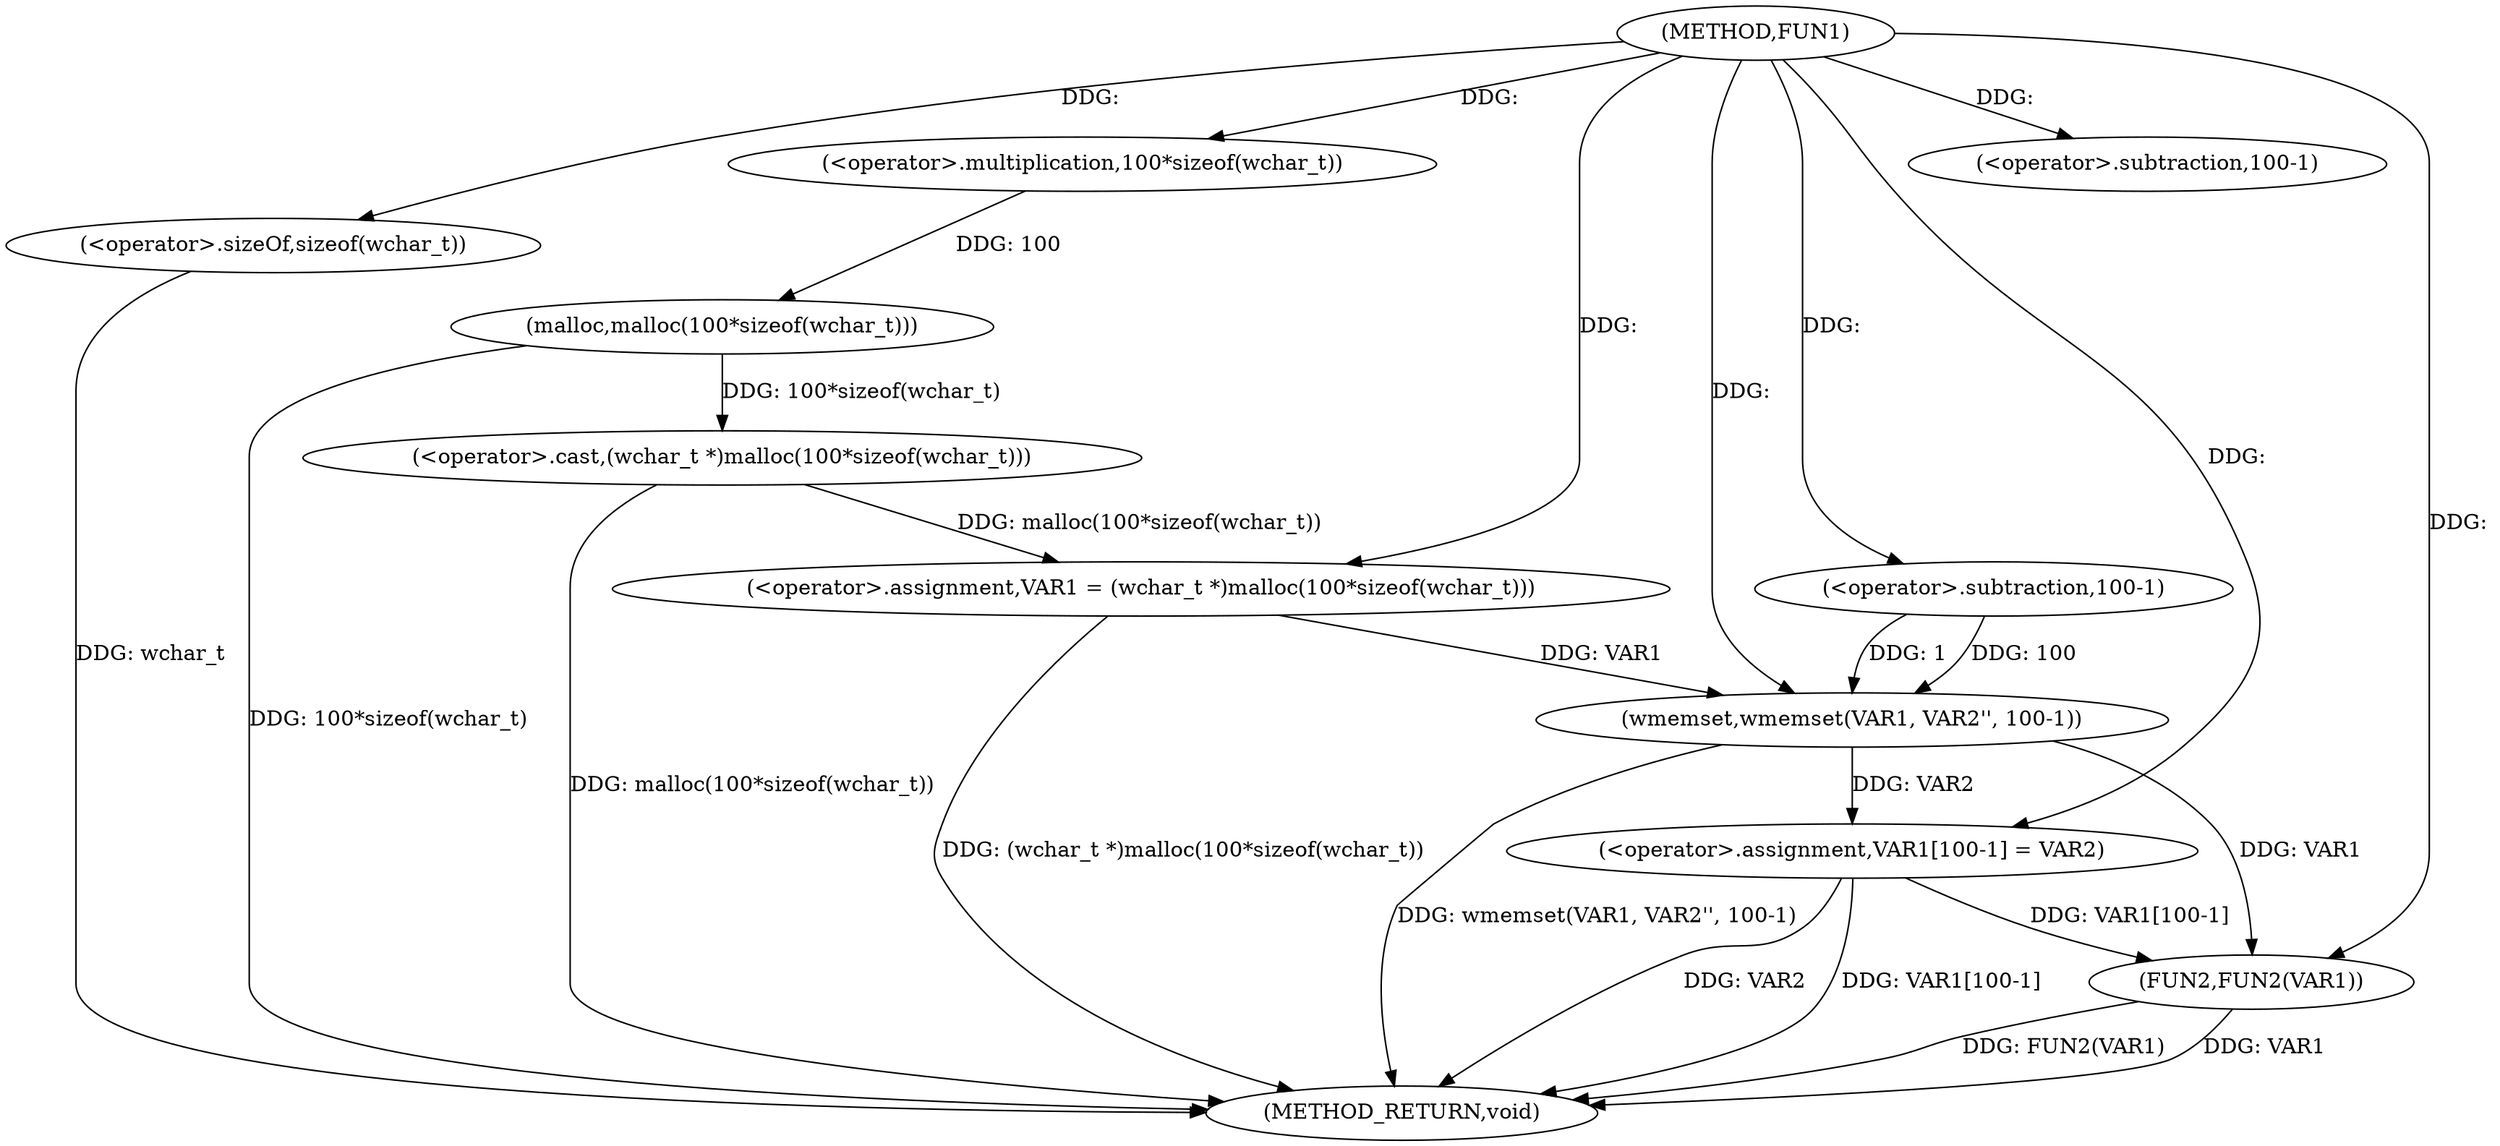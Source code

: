 digraph FUN1 {  
"1000100" [label = "(METHOD,FUN1)" ]
"1000127" [label = "(METHOD_RETURN,void)" ]
"1000103" [label = "(<operator>.assignment,VAR1 = (wchar_t *)malloc(100*sizeof(wchar_t)))" ]
"1000105" [label = "(<operator>.cast,(wchar_t *)malloc(100*sizeof(wchar_t)))" ]
"1000107" [label = "(malloc,malloc(100*sizeof(wchar_t)))" ]
"1000108" [label = "(<operator>.multiplication,100*sizeof(wchar_t))" ]
"1000110" [label = "(<operator>.sizeOf,sizeof(wchar_t))" ]
"1000112" [label = "(wmemset,wmemset(VAR1, VAR2'', 100-1))" ]
"1000115" [label = "(<operator>.subtraction,100-1)" ]
"1000118" [label = "(<operator>.assignment,VAR1[100-1] = VAR2)" ]
"1000121" [label = "(<operator>.subtraction,100-1)" ]
"1000125" [label = "(FUN2,FUN2(VAR1))" ]
  "1000125" -> "1000127"  [ label = "DDG: VAR1"] 
  "1000125" -> "1000127"  [ label = "DDG: FUN2(VAR1)"] 
  "1000107" -> "1000127"  [ label = "DDG: 100*sizeof(wchar_t)"] 
  "1000105" -> "1000127"  [ label = "DDG: malloc(100*sizeof(wchar_t))"] 
  "1000103" -> "1000127"  [ label = "DDG: (wchar_t *)malloc(100*sizeof(wchar_t))"] 
  "1000112" -> "1000127"  [ label = "DDG: wmemset(VAR1, VAR2'', 100-1)"] 
  "1000118" -> "1000127"  [ label = "DDG: VAR1[100-1]"] 
  "1000110" -> "1000127"  [ label = "DDG: wchar_t"] 
  "1000118" -> "1000127"  [ label = "DDG: VAR2"] 
  "1000105" -> "1000103"  [ label = "DDG: malloc(100*sizeof(wchar_t))"] 
  "1000100" -> "1000103"  [ label = "DDG: "] 
  "1000107" -> "1000105"  [ label = "DDG: 100*sizeof(wchar_t)"] 
  "1000108" -> "1000107"  [ label = "DDG: 100"] 
  "1000100" -> "1000108"  [ label = "DDG: "] 
  "1000100" -> "1000110"  [ label = "DDG: "] 
  "1000103" -> "1000112"  [ label = "DDG: VAR1"] 
  "1000100" -> "1000112"  [ label = "DDG: "] 
  "1000115" -> "1000112"  [ label = "DDG: 100"] 
  "1000115" -> "1000112"  [ label = "DDG: 1"] 
  "1000100" -> "1000115"  [ label = "DDG: "] 
  "1000112" -> "1000118"  [ label = "DDG: VAR2"] 
  "1000100" -> "1000118"  [ label = "DDG: "] 
  "1000100" -> "1000121"  [ label = "DDG: "] 
  "1000112" -> "1000125"  [ label = "DDG: VAR1"] 
  "1000118" -> "1000125"  [ label = "DDG: VAR1[100-1]"] 
  "1000100" -> "1000125"  [ label = "DDG: "] 
}
